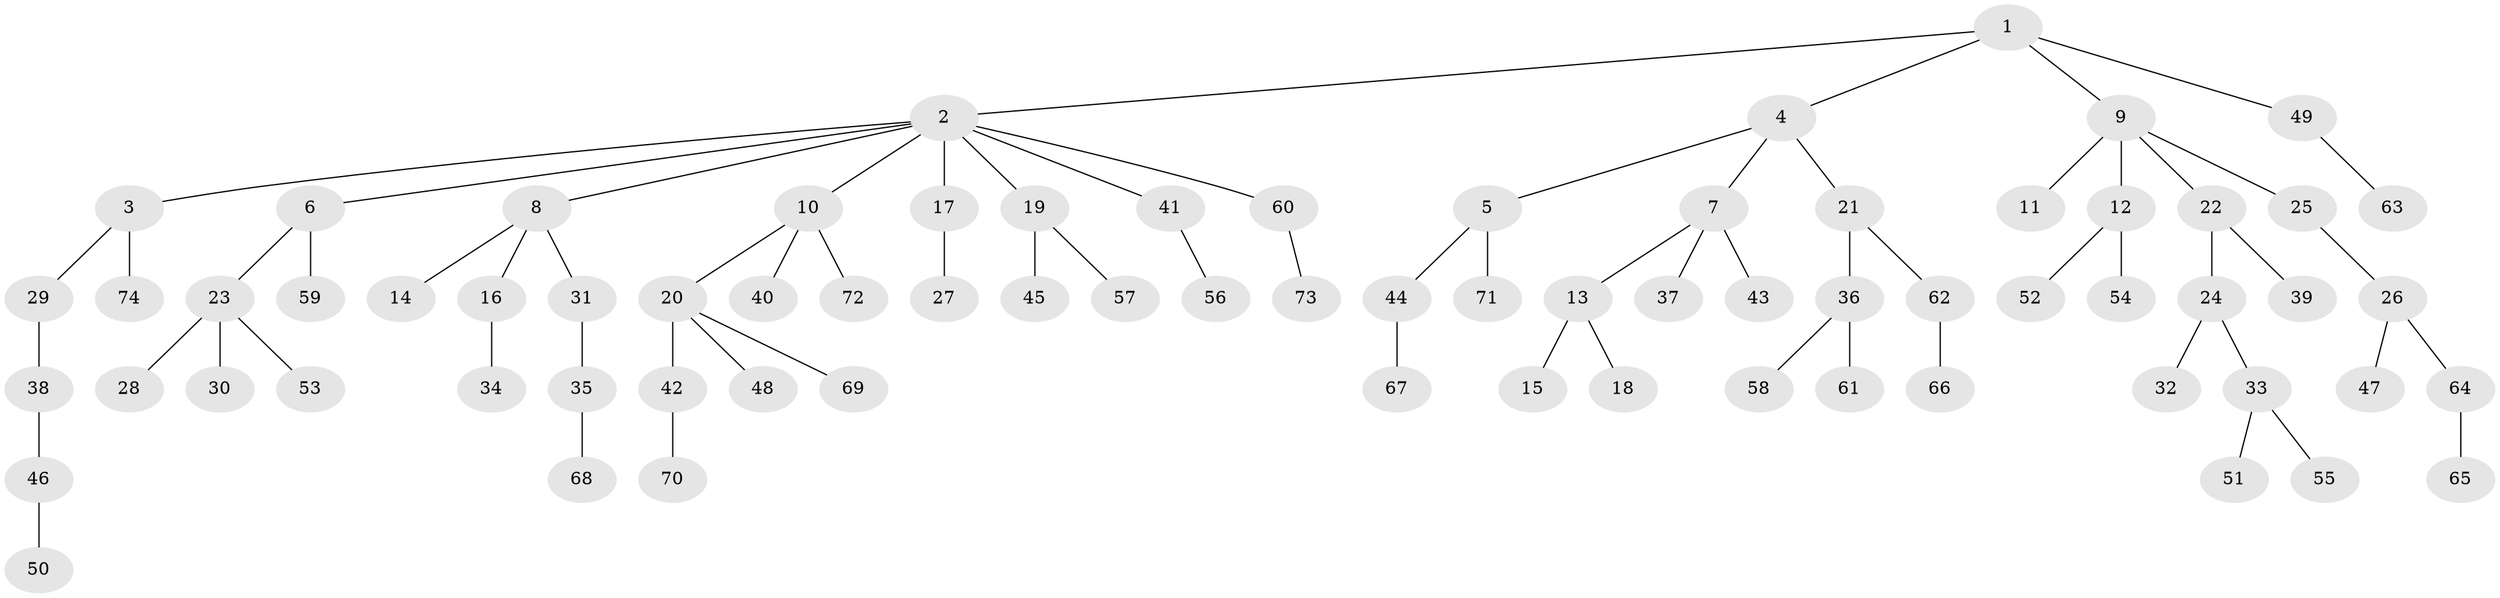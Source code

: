// coarse degree distribution, {4: 0.06666666666666667, 9: 0.022222222222222223, 3: 0.13333333333333333, 2: 0.3111111111111111, 1: 0.4666666666666667}
// Generated by graph-tools (version 1.1) at 2025/37/03/04/25 23:37:22]
// undirected, 74 vertices, 73 edges
graph export_dot {
  node [color=gray90,style=filled];
  1;
  2;
  3;
  4;
  5;
  6;
  7;
  8;
  9;
  10;
  11;
  12;
  13;
  14;
  15;
  16;
  17;
  18;
  19;
  20;
  21;
  22;
  23;
  24;
  25;
  26;
  27;
  28;
  29;
  30;
  31;
  32;
  33;
  34;
  35;
  36;
  37;
  38;
  39;
  40;
  41;
  42;
  43;
  44;
  45;
  46;
  47;
  48;
  49;
  50;
  51;
  52;
  53;
  54;
  55;
  56;
  57;
  58;
  59;
  60;
  61;
  62;
  63;
  64;
  65;
  66;
  67;
  68;
  69;
  70;
  71;
  72;
  73;
  74;
  1 -- 2;
  1 -- 4;
  1 -- 9;
  1 -- 49;
  2 -- 3;
  2 -- 6;
  2 -- 8;
  2 -- 10;
  2 -- 17;
  2 -- 19;
  2 -- 41;
  2 -- 60;
  3 -- 29;
  3 -- 74;
  4 -- 5;
  4 -- 7;
  4 -- 21;
  5 -- 44;
  5 -- 71;
  6 -- 23;
  6 -- 59;
  7 -- 13;
  7 -- 37;
  7 -- 43;
  8 -- 14;
  8 -- 16;
  8 -- 31;
  9 -- 11;
  9 -- 12;
  9 -- 22;
  9 -- 25;
  10 -- 20;
  10 -- 40;
  10 -- 72;
  12 -- 52;
  12 -- 54;
  13 -- 15;
  13 -- 18;
  16 -- 34;
  17 -- 27;
  19 -- 45;
  19 -- 57;
  20 -- 42;
  20 -- 48;
  20 -- 69;
  21 -- 36;
  21 -- 62;
  22 -- 24;
  22 -- 39;
  23 -- 28;
  23 -- 30;
  23 -- 53;
  24 -- 32;
  24 -- 33;
  25 -- 26;
  26 -- 47;
  26 -- 64;
  29 -- 38;
  31 -- 35;
  33 -- 51;
  33 -- 55;
  35 -- 68;
  36 -- 58;
  36 -- 61;
  38 -- 46;
  41 -- 56;
  42 -- 70;
  44 -- 67;
  46 -- 50;
  49 -- 63;
  60 -- 73;
  62 -- 66;
  64 -- 65;
}
